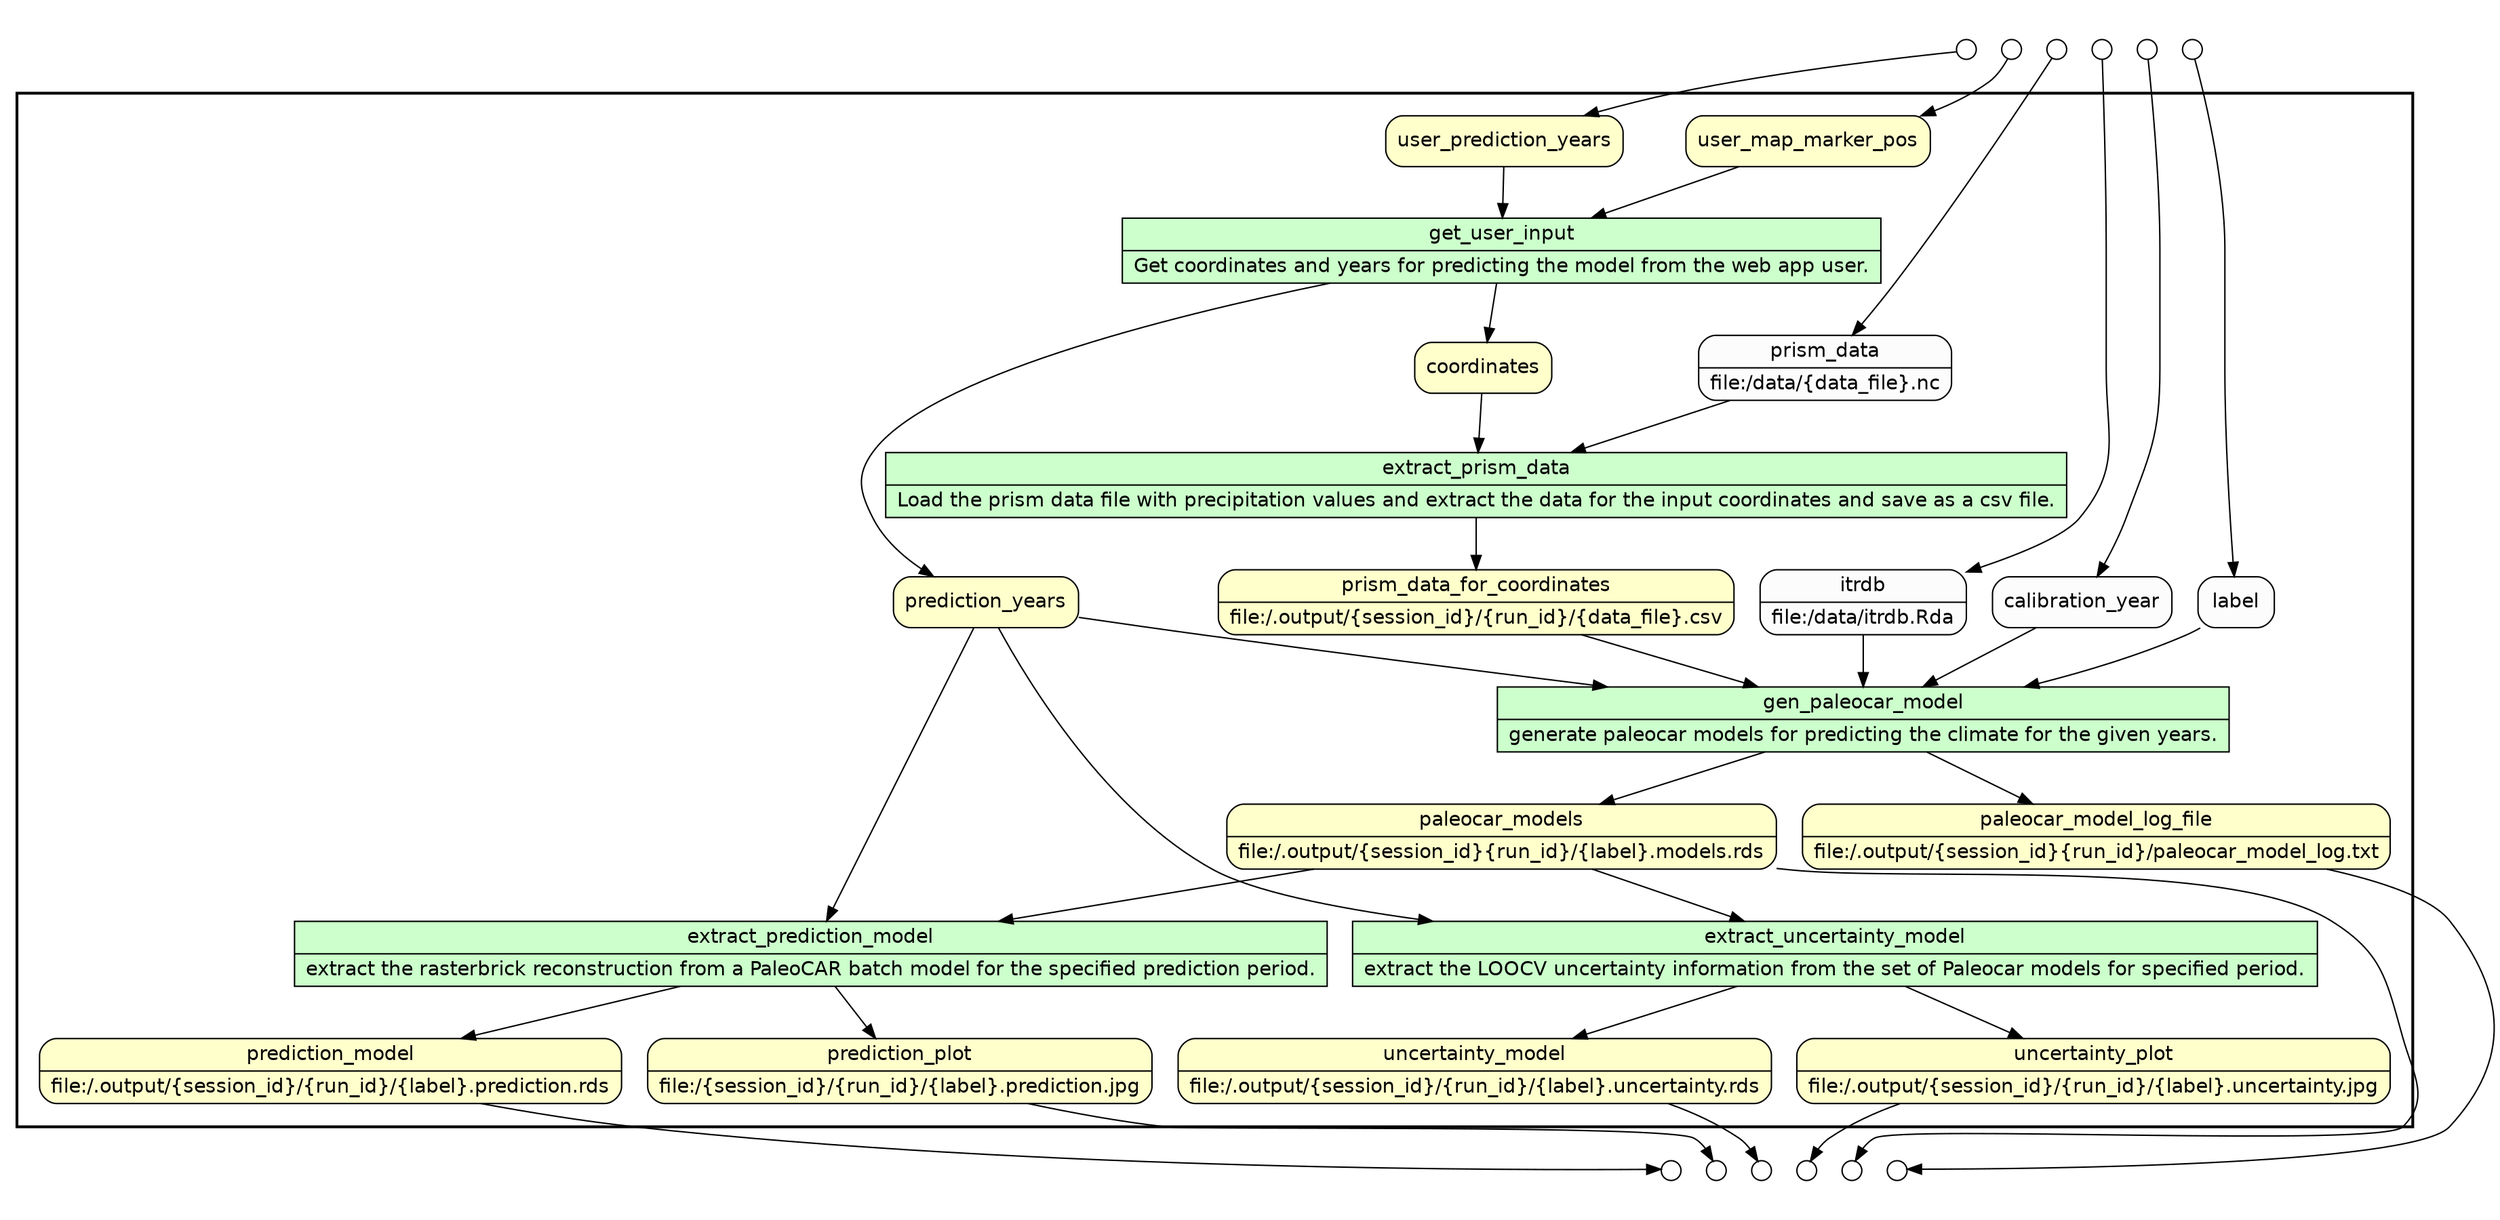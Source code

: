 digraph Workflow {
rankdir=TB
fontname=Helvetica; fontsize=18; labelloc=t
label=""
subgraph cluster_workflow_box_outer { label=""; color=black; penwidth=2
subgraph cluster_workflow_box_inner { label=""; penwidth=0
node[shape=box style=filled fillcolor="#CCFFCC" peripheries=1 fontname=Helvetica]
get_user_input [shape=record rankdir=LR label="{<f0> get_user_input |<f1> Get coordinates and years for predicting the model from the web app user.}"];
extract_prism_data [shape=record rankdir=LR label="{<f0> extract_prism_data |<f1> Load the prism data file with precipitation values and extract the data for the input coordinates and save as a csv file.}"];
gen_paleocar_model [shape=record rankdir=LR label="{<f0> gen_paleocar_model |<f1> generate paleocar models for predicting the climate for the given years.}"];
extract_prediction_model [shape=record rankdir=LR label="{<f0> extract_prediction_model |<f1> extract the rasterbrick reconstruction from a PaleoCAR batch model for the specified prediction period.}"];
extract_uncertainty_model [shape=record rankdir=LR label="{<f0> extract_uncertainty_model |<f1> extract the LOOCV uncertainty information from the set of Paleocar models for specified period.}"];
node[shape=box style="rounded,filled" fillcolor="#FFFFCC" peripheries=1 fontname=Helvetica]
paleocar_models [shape=record rankdir=LR label="{<f0> paleocar_models |<f1> file\:/.output/\{session_id\}\{run_id\}/\{label\}.models.rds}"];
prediction_model [shape=record rankdir=LR label="{<f0> prediction_model |<f1> file\:/.output/\{session_id\}/\{run_id\}/\{label\}.prediction.rds}"];
uncertainty_model [shape=record rankdir=LR label="{<f0> uncertainty_model |<f1> file\:/.output/\{session_id\}/\{run_id\}/\{label\}.uncertainty.rds}"];
prediction_plot [shape=record rankdir=LR label="{<f0> prediction_plot |<f1> file\:/\{session_id\}/\{run_id\}/\{label\}.prediction.jpg}"];
uncertainty_plot [shape=record rankdir=LR label="{<f0> uncertainty_plot |<f1> file\:/.output/\{session_id\}/\{run_id\}/\{label\}.uncertainty.jpg}"];
paleocar_model_log_file [shape=record rankdir=LR label="{<f0> paleocar_model_log_file |<f1> file\:/.output/\{session_id\}\{run_id\}/paleocar_model_log.txt}"];
user_map_marker_pos
user_prediction_years
coordinates
prediction_years
prism_data_for_coordinates [shape=record rankdir=LR label="{<f0> prism_data_for_coordinates |<f1> file\:/.output/\{session_id\}/\{run_id\}/\{data_file\}.csv}"];
node[shape=box style="rounded,filled" fillcolor="#FCFCFC" peripheries=1 fontname=Helvetica]
prism_data [shape=record rankdir=LR label="{<f0> prism_data |<f1> file\:/data/\{data_file\}.nc}"];
label
calibration_year
itrdb [shape=record rankdir=LR label="{<f0> itrdb |<f1> file\:/data/itrdb.Rda}"];
get_user_input -> coordinates
get_user_input -> prediction_years
user_map_marker_pos -> get_user_input
user_prediction_years -> get_user_input
extract_prism_data -> prism_data_for_coordinates
coordinates -> extract_prism_data
prism_data -> extract_prism_data
gen_paleocar_model -> paleocar_models
gen_paleocar_model -> paleocar_model_log_file
label -> gen_paleocar_model
calibration_year -> gen_paleocar_model
itrdb -> gen_paleocar_model
prediction_years -> gen_paleocar_model
prism_data_for_coordinates -> gen_paleocar_model
extract_prediction_model -> prediction_model
extract_prediction_model -> prediction_plot
paleocar_models -> extract_prediction_model
prediction_years -> extract_prediction_model
extract_uncertainty_model -> uncertainty_model
extract_uncertainty_model -> uncertainty_plot
paleocar_models -> extract_uncertainty_model
prediction_years -> extract_uncertainty_model
}}
subgraph cluster_input_ports_group_outer { label=""; penwidth=0
subgraph cluster_input_ports_group_inner { label=""; penwidth=0
node[shape=circle style="rounded,filled" fillcolor="#FFFFFF" peripheries=1 fontname=Helvetica width=0.2]
user_map_marker_pos_input_port [label=""]
user_prediction_years_input_port [label=""]
prism_data_input_port [label=""]
itrdb_input_port [label=""]
calibration_year_input_port [label=""]
label_input_port [label=""]
}}
subgraph cluster_output_ports_group_outer { label=""; penwidth=0
subgraph cluster_output_ports_group_inner { label=""; penwidth=0
node[shape=circle style="rounded,filled" fillcolor="#FFFFFF" peripheries=1 fontname=Helvetica width=0.2]
paleocar_models_output_port [label=""]
prediction_model_output_port [label=""]
uncertainty_model_output_port [label=""]
prediction_plot_output_port [label=""]
uncertainty_plot_output_port [label=""]
paleocar_model_log_file_output_port [label=""]
}}
user_map_marker_pos_input_port -> user_map_marker_pos
user_prediction_years_input_port -> user_prediction_years
prism_data_input_port -> prism_data
itrdb_input_port -> itrdb
calibration_year_input_port -> calibration_year
label_input_port -> label
paleocar_models -> paleocar_models_output_port
prediction_model -> prediction_model_output_port
uncertainty_model -> uncertainty_model_output_port
prediction_plot -> prediction_plot_output_port
uncertainty_plot -> uncertainty_plot_output_port
paleocar_model_log_file -> paleocar_model_log_file_output_port
}
